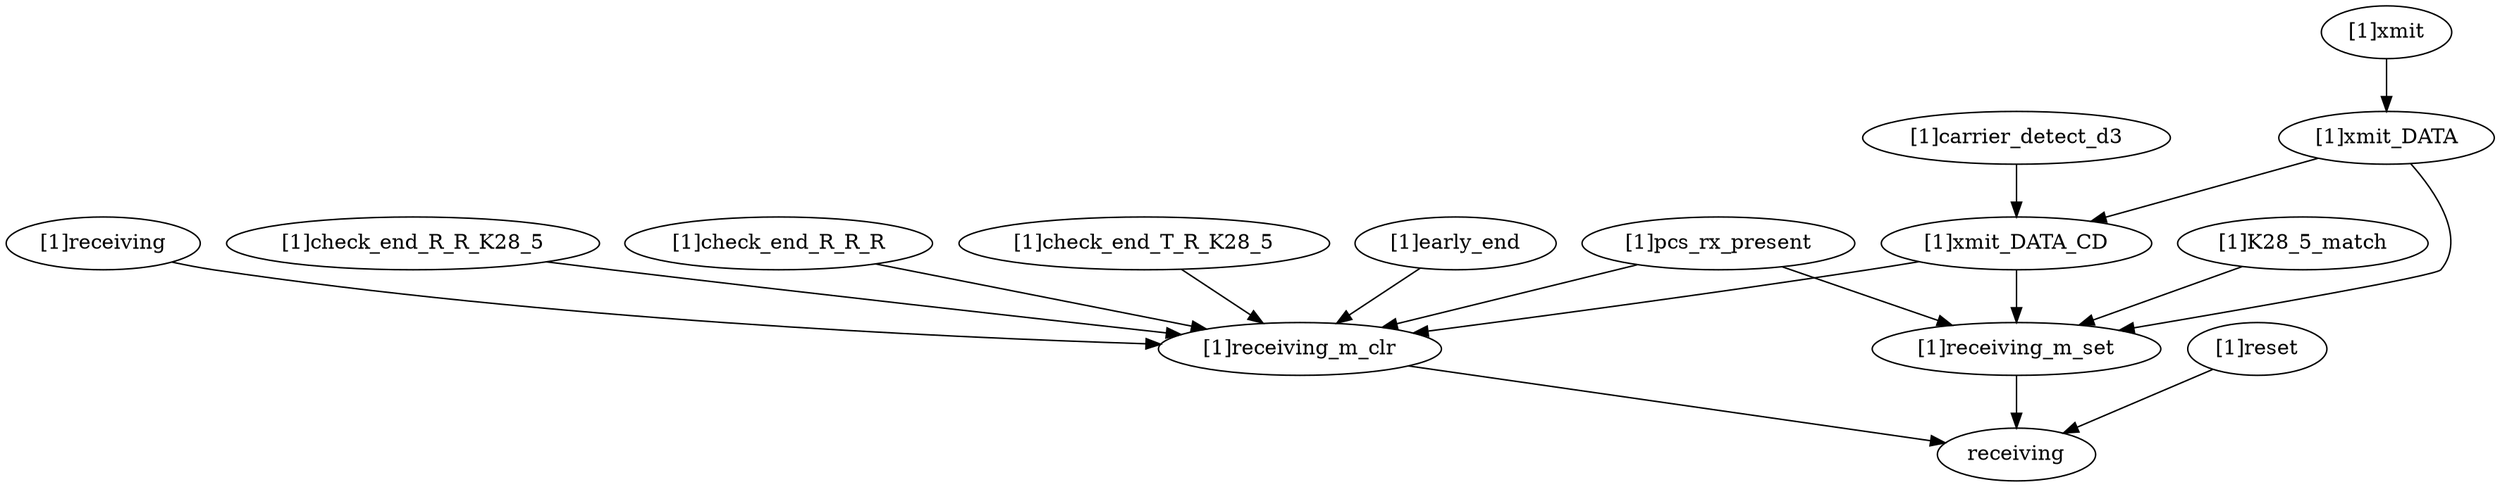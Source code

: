 strict digraph "" {
	"[1]check_end_T_R_K28_5"	 [complexity=2,
		importance=0.027398807849,
		rank=0.0136994039245];
	"[1]receiving_m_clr"	 [complexity=1,
		importance=0.0209089951472,
		rank=0.0209089951472];
	"[1]check_end_T_R_K28_5" -> "[1]receiving_m_clr";
	"[1]xmit_DATA_CD"	 [complexity=2,
		importance=0.027696857949,
		rank=0.0138484289745];
	"[1]receiving_m_set"	 [complexity=1,
		importance=0.0295375700492,
		rank=0.0295375700492];
	"[1]xmit_DATA_CD" -> "[1]receiving_m_set";
	"[1]xmit_DATA_CD" -> "[1]receiving_m_clr";
	"[1]early_end"	 [complexity=2,
		importance=0.0316448396148,
		rank=0.0158224198074];
	"[1]early_end" -> "[1]receiving_m_clr";
	"[1]pcs_rx_present"	 [complexity=2,
		importance=0.193231178067,
		rank=0.0966155890335];
	"[1]pcs_rx_present" -> "[1]receiving_m_set";
	"[1]pcs_rx_present" -> "[1]receiving_m_clr";
	"[1]xmit"	 [complexity=7,
		importance=0.0372625241029,
		rank=0.00532321772899];
	"[1]xmit_DATA"	 [complexity=5,
		importance=0.0328476075275,
		rank=0.0065695215055];
	"[1]xmit" -> "[1]xmit_DATA";
	"[1]receiving"	 [complexity=2,
		importance=0.0327880263435,
		rank=0.0163940131717];
	"[1]receiving" -> "[1]receiving_m_clr";
	receiving	 [complexity=0,
		importance=0.0118790311963,
		rank=0.0];
	"[1]receiving_m_set" -> receiving;
	"[1]carrier_detect_d3"	 [complexity=5,
		importance=0.0360439720843,
		rank=0.00720879441685];
	"[1]carrier_detect_d3" -> "[1]xmit_DATA_CD";
	"[1]check_end_R_R_K28_5"	 [complexity=2,
		importance=0.027398807849,
		rank=0.0136994039245];
	"[1]check_end_R_R_K28_5" -> "[1]receiving_m_clr";
	"[1]xmit_DATA" -> "[1]xmit_DATA_CD";
	"[1]xmit_DATA" -> "[1]receiving_m_set";
	"[1]receiving_m_clr" -> receiving;
	"[1]reset"	 [complexity=1,
		importance=0.0400520101644,
		rank=0.0400520101644];
	"[1]reset" -> receiving;
	"[1]check_end_R_R_R"	 [complexity=2,
		importance=0.0268469330967,
		rank=0.0134234665483];
	"[1]check_end_R_R_R" -> "[1]receiving_m_clr";
	"[1]K28_5_match"	 [complexity=2,
		importance=0.0342901048194,
		rank=0.0171450524097];
	"[1]K28_5_match" -> "[1]receiving_m_set";
}
